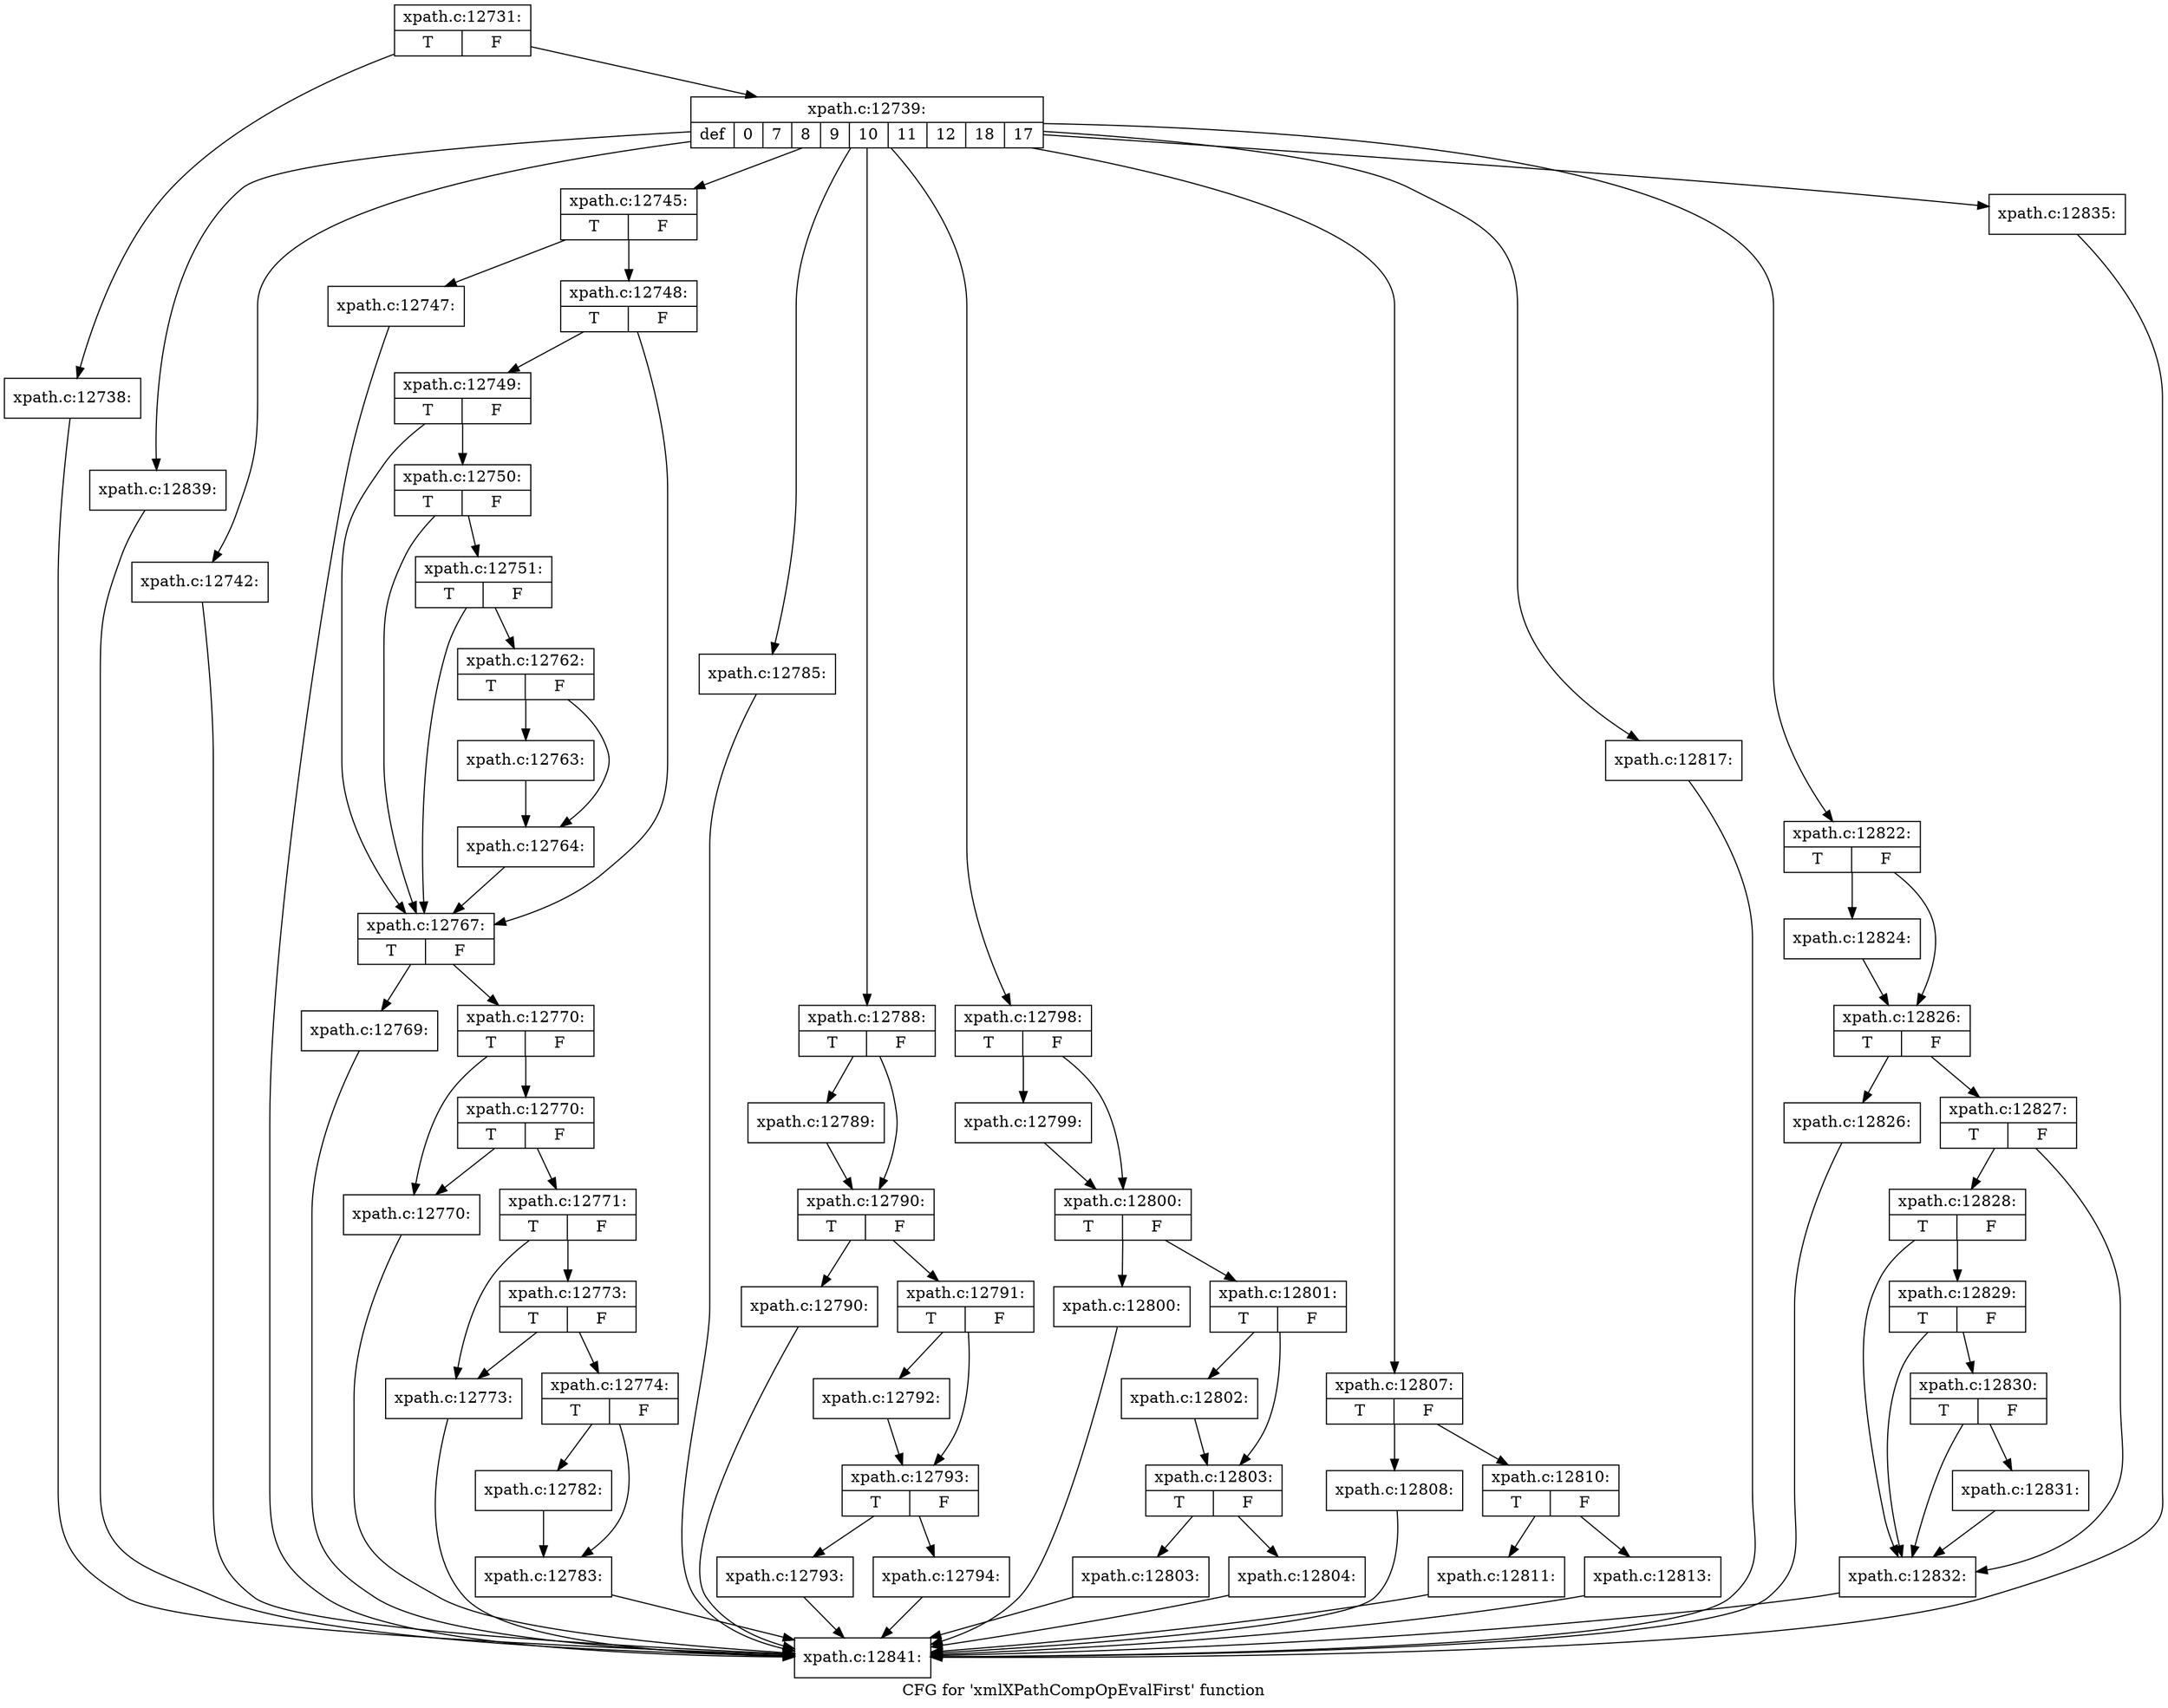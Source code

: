 digraph "CFG for 'xmlXPathCompOpEvalFirst' function" {
	label="CFG for 'xmlXPathCompOpEvalFirst' function";

	Node0x507dd40 [shape=record,label="{xpath.c:12731:|{<s0>T|<s1>F}}"];
	Node0x507dd40 -> Node0x5115180;
	Node0x507dd40 -> Node0x51151d0;
	Node0x5115180 [shape=record,label="{xpath.c:12738:}"];
	Node0x5115180 -> Node0x51138c0;
	Node0x51151d0 [shape=record,label="{xpath.c:12739:|{<s0>def|<s1>0|<s2>7|<s3>8|<s4>9|<s5>10|<s6>11|<s7>12|<s8>18|<s9>17}}"];
	Node0x51151d0 -> Node0x5115a80;
	Node0x51151d0 -> Node0x5115dc0;
	Node0x51151d0 -> Node0x5115f80;
	Node0x51151d0 -> Node0x511cfa0;
	Node0x51151d0 -> Node0x511d6a0;
	Node0x51151d0 -> Node0x5120080;
	Node0x51151d0 -> Node0x5122810;
	Node0x51151d0 -> Node0x5124140;
	Node0x51151d0 -> Node0x5124940;
	Node0x51151d0 -> Node0x5127580;
	Node0x5115dc0 [shape=record,label="{xpath.c:12742:}"];
	Node0x5115dc0 -> Node0x51138c0;
	Node0x5115f80 [shape=record,label="{xpath.c:12745:|{<s0>T|<s1>F}}"];
	Node0x5115f80 -> Node0x51167d0;
	Node0x5115f80 -> Node0x5116820;
	Node0x51167d0 [shape=record,label="{xpath.c:12747:}"];
	Node0x51167d0 -> Node0x51138c0;
	Node0x5116820 [shape=record,label="{xpath.c:12748:|{<s0>T|<s1>F}}"];
	Node0x5116820 -> Node0x5116e30;
	Node0x5116820 -> Node0x5116ce0;
	Node0x5116e30 [shape=record,label="{xpath.c:12749:|{<s0>T|<s1>F}}"];
	Node0x5116e30 -> Node0x5116db0;
	Node0x5116e30 -> Node0x5116ce0;
	Node0x5116db0 [shape=record,label="{xpath.c:12750:|{<s0>T|<s1>F}}"];
	Node0x5116db0 -> Node0x5116d30;
	Node0x5116db0 -> Node0x5116ce0;
	Node0x5116d30 [shape=record,label="{xpath.c:12751:|{<s0>T|<s1>F}}"];
	Node0x5116d30 -> Node0x5116c90;
	Node0x5116d30 -> Node0x5116ce0;
	Node0x5116c90 [shape=record,label="{xpath.c:12762:|{<s0>T|<s1>F}}"];
	Node0x5116c90 -> Node0x51181a0;
	Node0x5116c90 -> Node0x51181f0;
	Node0x51181a0 [shape=record,label="{xpath.c:12763:}"];
	Node0x51181a0 -> Node0x51181f0;
	Node0x51181f0 [shape=record,label="{xpath.c:12764:}"];
	Node0x51181f0 -> Node0x5116ce0;
	Node0x5116ce0 [shape=record,label="{xpath.c:12767:|{<s0>T|<s1>F}}"];
	Node0x5116ce0 -> Node0x5119b80;
	Node0x5116ce0 -> Node0x5119bd0;
	Node0x5119b80 [shape=record,label="{xpath.c:12769:}"];
	Node0x5119b80 -> Node0x51138c0;
	Node0x5119bd0 [shape=record,label="{xpath.c:12770:|{<s0>T|<s1>F}}"];
	Node0x5119bd0 -> Node0x511a010;
	Node0x5119bd0 -> Node0x511a0b0;
	Node0x511a0b0 [shape=record,label="{xpath.c:12770:|{<s0>T|<s1>F}}"];
	Node0x511a0b0 -> Node0x511a010;
	Node0x511a0b0 -> Node0x511a060;
	Node0x511a010 [shape=record,label="{xpath.c:12770:}"];
	Node0x511a010 -> Node0x51138c0;
	Node0x511a060 [shape=record,label="{xpath.c:12771:|{<s0>T|<s1>F}}"];
	Node0x511a060 -> Node0x511ac00;
	Node0x511a060 -> Node0x511aca0;
	Node0x511aca0 [shape=record,label="{xpath.c:12773:|{<s0>T|<s1>F}}"];
	Node0x511aca0 -> Node0x511ac00;
	Node0x511aca0 -> Node0x511ac50;
	Node0x511ac00 [shape=record,label="{xpath.c:12773:}"];
	Node0x511ac00 -> Node0x51138c0;
	Node0x511ac50 [shape=record,label="{xpath.c:12774:|{<s0>T|<s1>F}}"];
	Node0x511ac50 -> Node0x511c390;
	Node0x511ac50 -> Node0x511c3e0;
	Node0x511c390 [shape=record,label="{xpath.c:12782:}"];
	Node0x511c390 -> Node0x511c3e0;
	Node0x511c3e0 [shape=record,label="{xpath.c:12783:}"];
	Node0x511c3e0 -> Node0x51138c0;
	Node0x511cfa0 [shape=record,label="{xpath.c:12785:}"];
	Node0x511cfa0 -> Node0x51138c0;
	Node0x511d6a0 [shape=record,label="{xpath.c:12788:|{<s0>T|<s1>F}}"];
	Node0x511d6a0 -> Node0x511d6f0;
	Node0x511d6a0 -> Node0x511d740;
	Node0x511d6f0 [shape=record,label="{xpath.c:12789:}"];
	Node0x511d6f0 -> Node0x511d740;
	Node0x511d740 [shape=record,label="{xpath.c:12790:|{<s0>T|<s1>F}}"];
	Node0x511d740 -> Node0x511e2b0;
	Node0x511d740 -> Node0x511e300;
	Node0x511e2b0 [shape=record,label="{xpath.c:12790:}"];
	Node0x511e2b0 -> Node0x51138c0;
	Node0x511e300 [shape=record,label="{xpath.c:12791:|{<s0>T|<s1>F}}"];
	Node0x511e300 -> Node0x511e730;
	Node0x511e300 -> Node0x511e780;
	Node0x511e730 [shape=record,label="{xpath.c:12792:}"];
	Node0x511e730 -> Node0x511e780;
	Node0x511e780 [shape=record,label="{xpath.c:12793:|{<s0>T|<s1>F}}"];
	Node0x511e780 -> Node0x511f3b0;
	Node0x511e780 -> Node0x511f400;
	Node0x511f3b0 [shape=record,label="{xpath.c:12793:}"];
	Node0x511f3b0 -> Node0x51138c0;
	Node0x511f400 [shape=record,label="{xpath.c:12794:}"];
	Node0x511f400 -> Node0x51138c0;
	Node0x5120080 [shape=record,label="{xpath.c:12798:|{<s0>T|<s1>F}}"];
	Node0x5120080 -> Node0x5120130;
	Node0x5120080 -> Node0x5120180;
	Node0x5120130 [shape=record,label="{xpath.c:12799:}"];
	Node0x5120130 -> Node0x5120180;
	Node0x5120180 [shape=record,label="{xpath.c:12800:|{<s0>T|<s1>F}}"];
	Node0x5120180 -> Node0x5120db0;
	Node0x5120180 -> Node0x5120e00;
	Node0x5120db0 [shape=record,label="{xpath.c:12800:}"];
	Node0x5120db0 -> Node0x51138c0;
	Node0x5120e00 [shape=record,label="{xpath.c:12801:|{<s0>T|<s1>F}}"];
	Node0x5120e00 -> Node0x5121230;
	Node0x5120e00 -> Node0x5121280;
	Node0x5121230 [shape=record,label="{xpath.c:12802:}"];
	Node0x5121230 -> Node0x5121280;
	Node0x5121280 [shape=record,label="{xpath.c:12803:|{<s0>T|<s1>F}}"];
	Node0x5121280 -> Node0x5121eb0;
	Node0x5121280 -> Node0x5121f00;
	Node0x5121eb0 [shape=record,label="{xpath.c:12803:}"];
	Node0x5121eb0 -> Node0x51138c0;
	Node0x5121f00 [shape=record,label="{xpath.c:12804:}"];
	Node0x5121f00 -> Node0x51138c0;
	Node0x5122810 [shape=record,label="{xpath.c:12807:|{<s0>T|<s1>F}}"];
	Node0x5122810 -> Node0x51228f0;
	Node0x5122810 -> Node0x5122940;
	Node0x51228f0 [shape=record,label="{xpath.c:12808:}"];
	Node0x51228f0 -> Node0x51138c0;
	Node0x5122940 [shape=record,label="{xpath.c:12810:|{<s0>T|<s1>F}}"];
	Node0x5122940 -> Node0x5123600;
	Node0x5122940 -> Node0x5123650;
	Node0x5123600 [shape=record,label="{xpath.c:12811:}"];
	Node0x5123600 -> Node0x51138c0;
	Node0x5123650 [shape=record,label="{xpath.c:12813:}"];
	Node0x5123650 -> Node0x51138c0;
	Node0x5124140 [shape=record,label="{xpath.c:12817:}"];
	Node0x5124140 -> Node0x51138c0;
	Node0x5124940 [shape=record,label="{xpath.c:12822:|{<s0>T|<s1>F}}"];
	Node0x5124940 -> Node0x51249f0;
	Node0x5124940 -> Node0x5124a40;
	Node0x51249f0 [shape=record,label="{xpath.c:12824:}"];
	Node0x51249f0 -> Node0x5124a40;
	Node0x5124a40 [shape=record,label="{xpath.c:12826:|{<s0>T|<s1>F}}"];
	Node0x5124a40 -> Node0x5125720;
	Node0x5124a40 -> Node0x5125770;
	Node0x5125720 [shape=record,label="{xpath.c:12826:}"];
	Node0x5125720 -> Node0x51138c0;
	Node0x5125770 [shape=record,label="{xpath.c:12827:|{<s0>T|<s1>F}}"];
	Node0x5125770 -> Node0x5125d40;
	Node0x5125770 -> Node0x5125bf0;
	Node0x5125d40 [shape=record,label="{xpath.c:12828:|{<s0>T|<s1>F}}"];
	Node0x5125d40 -> Node0x5125cc0;
	Node0x5125d40 -> Node0x5125bf0;
	Node0x5125cc0 [shape=record,label="{xpath.c:12829:|{<s0>T|<s1>F}}"];
	Node0x5125cc0 -> Node0x5125c40;
	Node0x5125cc0 -> Node0x5125bf0;
	Node0x5125c40 [shape=record,label="{xpath.c:12830:|{<s0>T|<s1>F}}"];
	Node0x5125c40 -> Node0x5125ba0;
	Node0x5125c40 -> Node0x5125bf0;
	Node0x5125ba0 [shape=record,label="{xpath.c:12831:}"];
	Node0x5125ba0 -> Node0x5125bf0;
	Node0x5125bf0 [shape=record,label="{xpath.c:12832:}"];
	Node0x5125bf0 -> Node0x51138c0;
	Node0x5127580 [shape=record,label="{xpath.c:12835:}"];
	Node0x5127580 -> Node0x51138c0;
	Node0x5115a80 [shape=record,label="{xpath.c:12839:}"];
	Node0x5115a80 -> Node0x51138c0;
	Node0x51138c0 [shape=record,label="{xpath.c:12841:}"];
}
